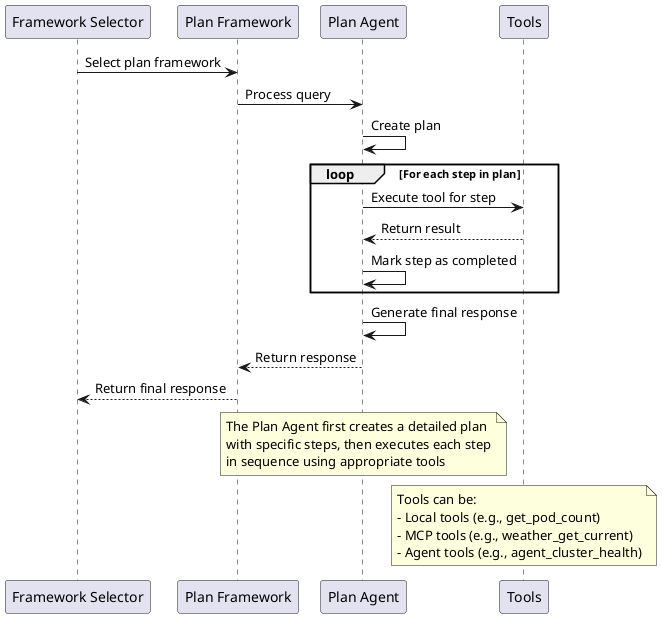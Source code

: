 @startuml Plan Framework Flow

' Define participants
participant "Framework Selector" as FS
participant "Plan Framework" as PF
participant "Plan Agent" as PA
participant "Tools" as T

' Define sequence
FS -> PF : Select plan framework
PF -> PA : Process query
PA -> PA : Create plan

loop For each step in plan
    PA -> T : Execute tool for step
    T --> PA : Return result
    PA -> PA : Mark step as completed
end

PA -> PA : Generate final response
PA --> PF : Return response
PF --> FS : Return final response

' Add notes
note over PA
  The Plan Agent first creates a detailed plan
  with specific steps, then executes each step
  in sequence using appropriate tools
end note

note over T
  Tools can be:
  - Local tools (e.g., get_pod_count)
  - MCP tools (e.g., weather_get_current)
  - Agent tools (e.g., agent_cluster_health)
end note

@enduml
